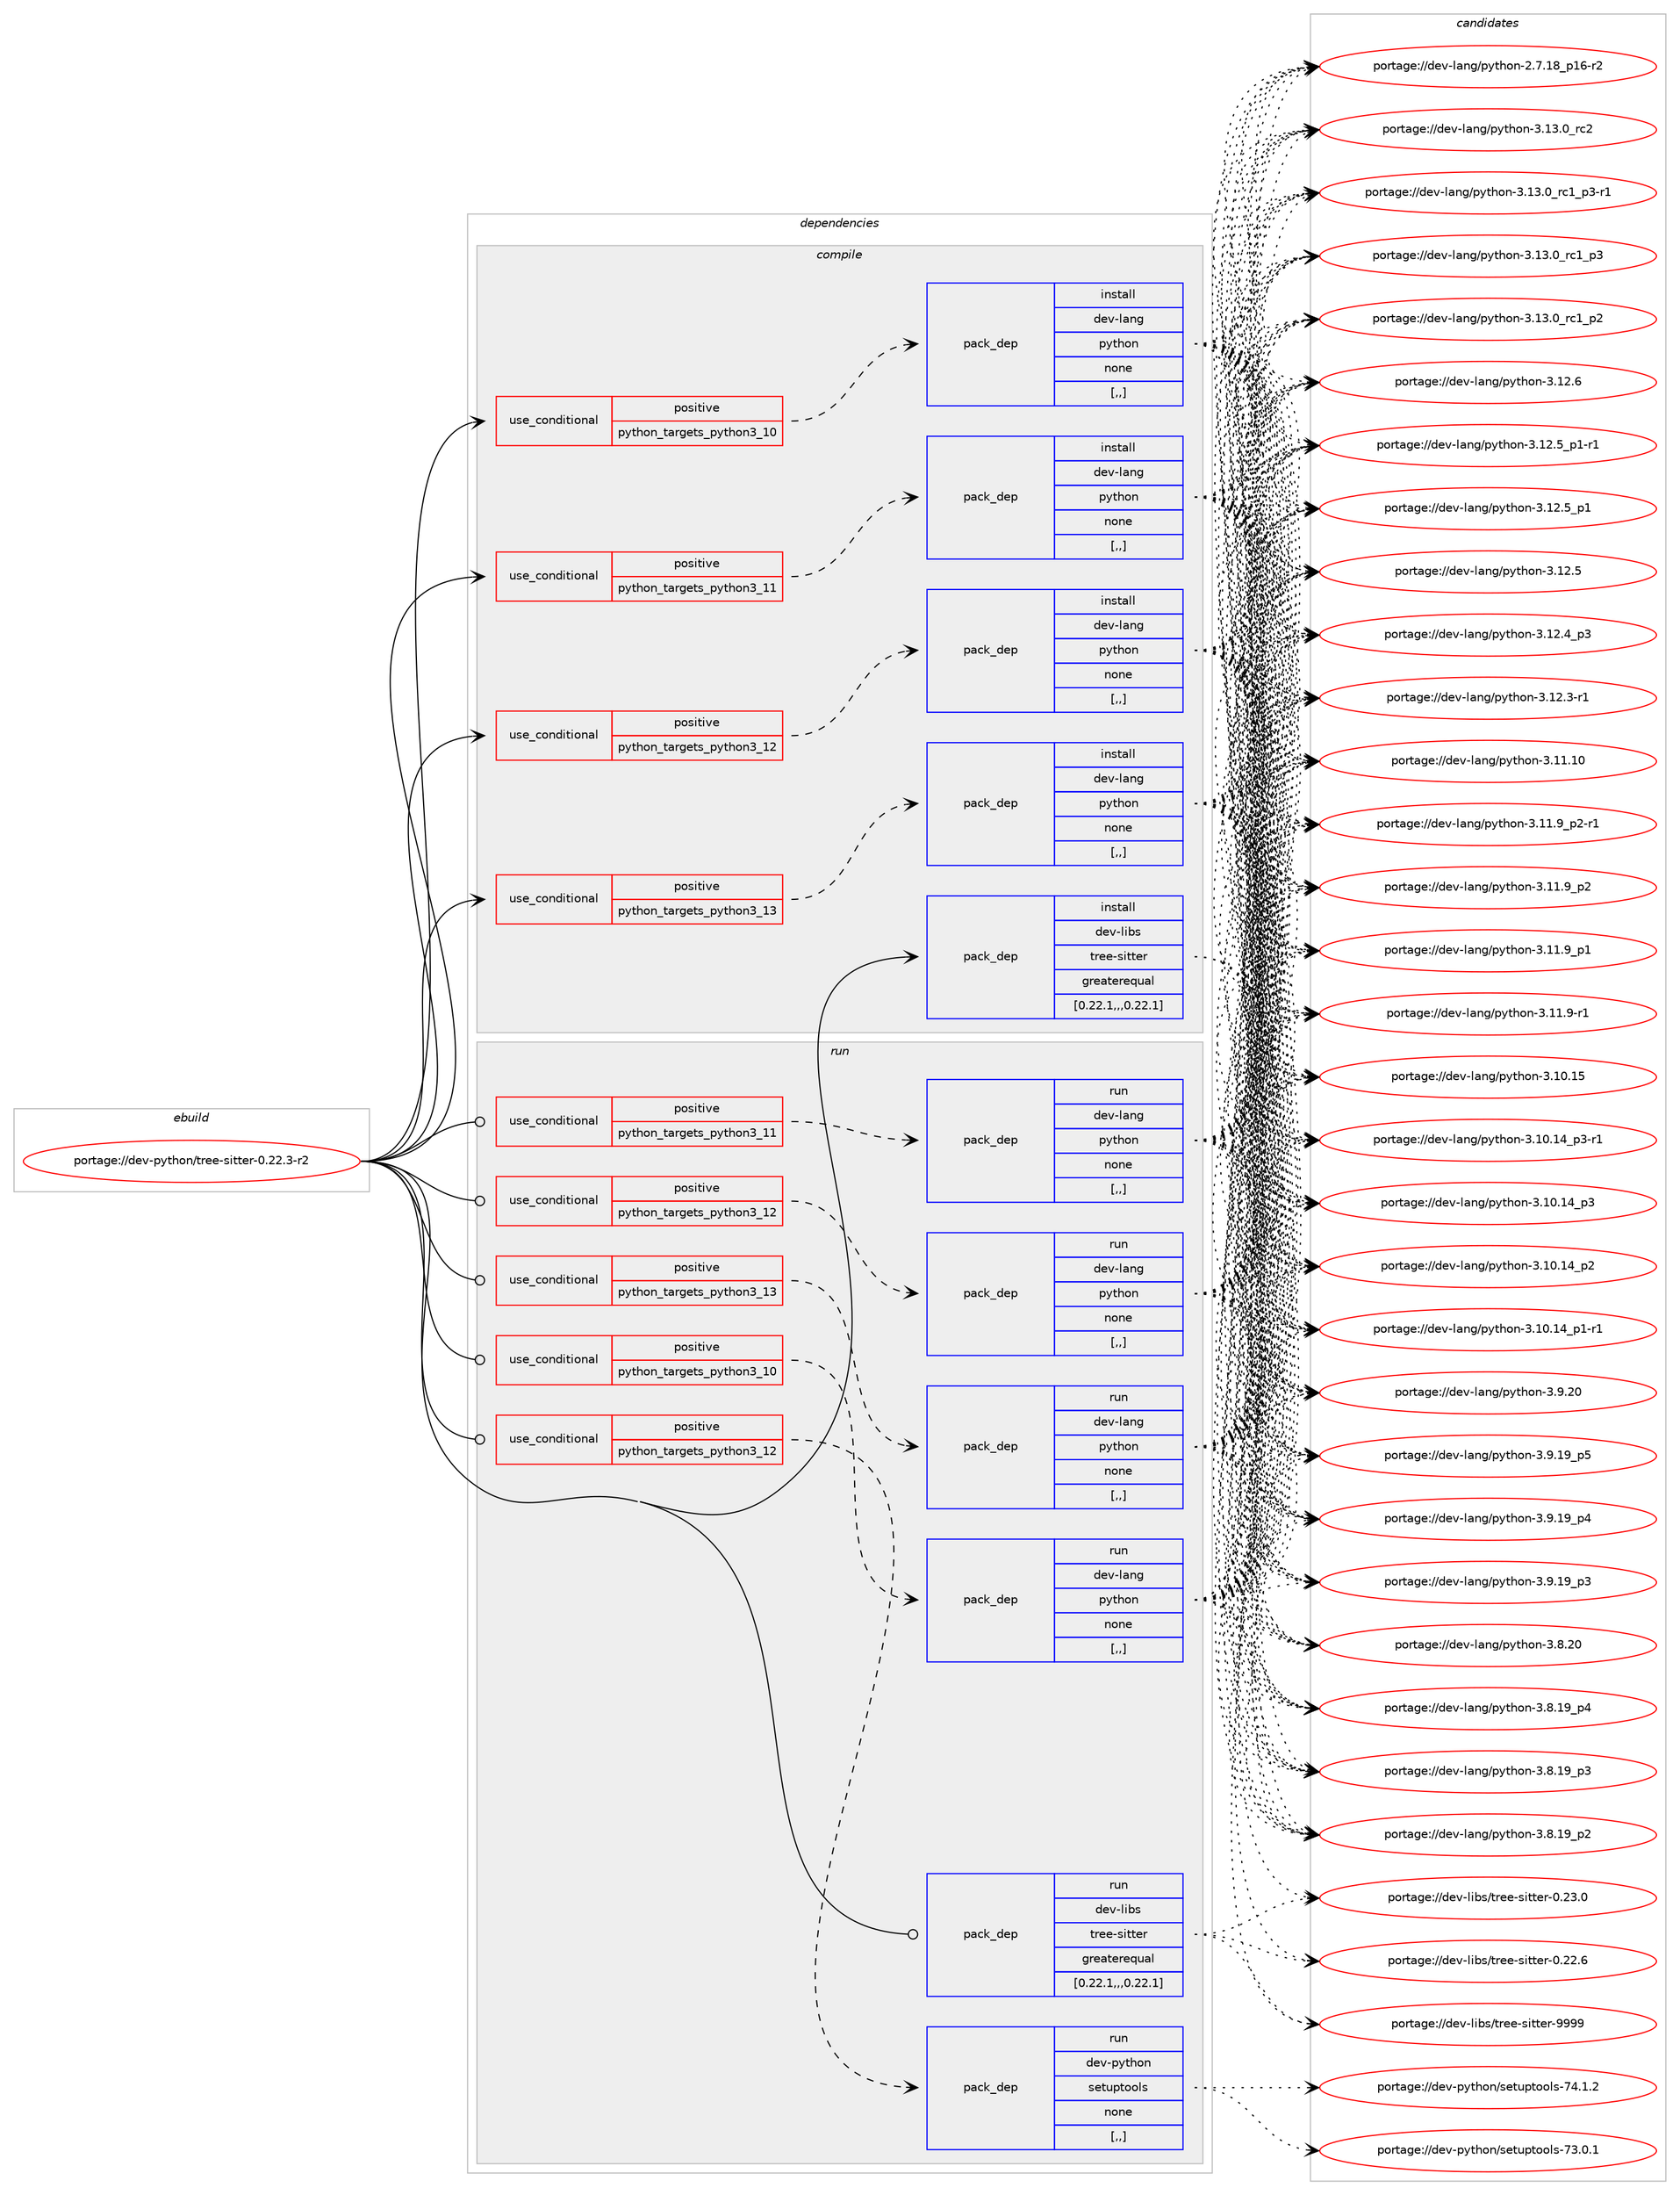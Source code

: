 digraph prolog {

# *************
# Graph options
# *************

newrank=true;
concentrate=true;
compound=true;
graph [rankdir=LR,fontname=Helvetica,fontsize=10,ranksep=1.5];#, ranksep=2.5, nodesep=0.2];
edge  [arrowhead=vee];
node  [fontname=Helvetica,fontsize=10];

# **********
# The ebuild
# **********

subgraph cluster_leftcol {
color=gray;
label=<<i>ebuild</i>>;
id [label="portage://dev-python/tree-sitter-0.22.3-r2", color=red, width=4, href="../dev-python/tree-sitter-0.22.3-r2.svg"];
}

# ****************
# The dependencies
# ****************

subgraph cluster_midcol {
color=gray;
label=<<i>dependencies</i>>;
subgraph cluster_compile {
fillcolor="#eeeeee";
style=filled;
label=<<i>compile</i>>;
subgraph cond171319 {
dependency661465 [label=<<TABLE BORDER="0" CELLBORDER="1" CELLSPACING="0" CELLPADDING="4"><TR><TD ROWSPAN="3" CELLPADDING="10">use_conditional</TD></TR><TR><TD>positive</TD></TR><TR><TD>python_targets_python3_10</TD></TR></TABLE>>, shape=none, color=red];
subgraph pack485279 {
dependency661466 [label=<<TABLE BORDER="0" CELLBORDER="1" CELLSPACING="0" CELLPADDING="4" WIDTH="220"><TR><TD ROWSPAN="6" CELLPADDING="30">pack_dep</TD></TR><TR><TD WIDTH="110">install</TD></TR><TR><TD>dev-lang</TD></TR><TR><TD>python</TD></TR><TR><TD>none</TD></TR><TR><TD>[,,]</TD></TR></TABLE>>, shape=none, color=blue];
}
dependency661465:e -> dependency661466:w [weight=20,style="dashed",arrowhead="vee"];
}
id:e -> dependency661465:w [weight=20,style="solid",arrowhead="vee"];
subgraph cond171320 {
dependency661467 [label=<<TABLE BORDER="0" CELLBORDER="1" CELLSPACING="0" CELLPADDING="4"><TR><TD ROWSPAN="3" CELLPADDING="10">use_conditional</TD></TR><TR><TD>positive</TD></TR><TR><TD>python_targets_python3_11</TD></TR></TABLE>>, shape=none, color=red];
subgraph pack485280 {
dependency661468 [label=<<TABLE BORDER="0" CELLBORDER="1" CELLSPACING="0" CELLPADDING="4" WIDTH="220"><TR><TD ROWSPAN="6" CELLPADDING="30">pack_dep</TD></TR><TR><TD WIDTH="110">install</TD></TR><TR><TD>dev-lang</TD></TR><TR><TD>python</TD></TR><TR><TD>none</TD></TR><TR><TD>[,,]</TD></TR></TABLE>>, shape=none, color=blue];
}
dependency661467:e -> dependency661468:w [weight=20,style="dashed",arrowhead="vee"];
}
id:e -> dependency661467:w [weight=20,style="solid",arrowhead="vee"];
subgraph cond171321 {
dependency661469 [label=<<TABLE BORDER="0" CELLBORDER="1" CELLSPACING="0" CELLPADDING="4"><TR><TD ROWSPAN="3" CELLPADDING="10">use_conditional</TD></TR><TR><TD>positive</TD></TR><TR><TD>python_targets_python3_12</TD></TR></TABLE>>, shape=none, color=red];
subgraph pack485281 {
dependency661470 [label=<<TABLE BORDER="0" CELLBORDER="1" CELLSPACING="0" CELLPADDING="4" WIDTH="220"><TR><TD ROWSPAN="6" CELLPADDING="30">pack_dep</TD></TR><TR><TD WIDTH="110">install</TD></TR><TR><TD>dev-lang</TD></TR><TR><TD>python</TD></TR><TR><TD>none</TD></TR><TR><TD>[,,]</TD></TR></TABLE>>, shape=none, color=blue];
}
dependency661469:e -> dependency661470:w [weight=20,style="dashed",arrowhead="vee"];
}
id:e -> dependency661469:w [weight=20,style="solid",arrowhead="vee"];
subgraph cond171322 {
dependency661471 [label=<<TABLE BORDER="0" CELLBORDER="1" CELLSPACING="0" CELLPADDING="4"><TR><TD ROWSPAN="3" CELLPADDING="10">use_conditional</TD></TR><TR><TD>positive</TD></TR><TR><TD>python_targets_python3_13</TD></TR></TABLE>>, shape=none, color=red];
subgraph pack485282 {
dependency661472 [label=<<TABLE BORDER="0" CELLBORDER="1" CELLSPACING="0" CELLPADDING="4" WIDTH="220"><TR><TD ROWSPAN="6" CELLPADDING="30">pack_dep</TD></TR><TR><TD WIDTH="110">install</TD></TR><TR><TD>dev-lang</TD></TR><TR><TD>python</TD></TR><TR><TD>none</TD></TR><TR><TD>[,,]</TD></TR></TABLE>>, shape=none, color=blue];
}
dependency661471:e -> dependency661472:w [weight=20,style="dashed",arrowhead="vee"];
}
id:e -> dependency661471:w [weight=20,style="solid",arrowhead="vee"];
subgraph pack485283 {
dependency661473 [label=<<TABLE BORDER="0" CELLBORDER="1" CELLSPACING="0" CELLPADDING="4" WIDTH="220"><TR><TD ROWSPAN="6" CELLPADDING="30">pack_dep</TD></TR><TR><TD WIDTH="110">install</TD></TR><TR><TD>dev-libs</TD></TR><TR><TD>tree-sitter</TD></TR><TR><TD>greaterequal</TD></TR><TR><TD>[0.22.1,,,0.22.1]</TD></TR></TABLE>>, shape=none, color=blue];
}
id:e -> dependency661473:w [weight=20,style="solid",arrowhead="vee"];
}
subgraph cluster_compileandrun {
fillcolor="#eeeeee";
style=filled;
label=<<i>compile and run</i>>;
}
subgraph cluster_run {
fillcolor="#eeeeee";
style=filled;
label=<<i>run</i>>;
subgraph cond171323 {
dependency661474 [label=<<TABLE BORDER="0" CELLBORDER="1" CELLSPACING="0" CELLPADDING="4"><TR><TD ROWSPAN="3" CELLPADDING="10">use_conditional</TD></TR><TR><TD>positive</TD></TR><TR><TD>python_targets_python3_10</TD></TR></TABLE>>, shape=none, color=red];
subgraph pack485284 {
dependency661475 [label=<<TABLE BORDER="0" CELLBORDER="1" CELLSPACING="0" CELLPADDING="4" WIDTH="220"><TR><TD ROWSPAN="6" CELLPADDING="30">pack_dep</TD></TR><TR><TD WIDTH="110">run</TD></TR><TR><TD>dev-lang</TD></TR><TR><TD>python</TD></TR><TR><TD>none</TD></TR><TR><TD>[,,]</TD></TR></TABLE>>, shape=none, color=blue];
}
dependency661474:e -> dependency661475:w [weight=20,style="dashed",arrowhead="vee"];
}
id:e -> dependency661474:w [weight=20,style="solid",arrowhead="odot"];
subgraph cond171324 {
dependency661476 [label=<<TABLE BORDER="0" CELLBORDER="1" CELLSPACING="0" CELLPADDING="4"><TR><TD ROWSPAN="3" CELLPADDING="10">use_conditional</TD></TR><TR><TD>positive</TD></TR><TR><TD>python_targets_python3_11</TD></TR></TABLE>>, shape=none, color=red];
subgraph pack485285 {
dependency661477 [label=<<TABLE BORDER="0" CELLBORDER="1" CELLSPACING="0" CELLPADDING="4" WIDTH="220"><TR><TD ROWSPAN="6" CELLPADDING="30">pack_dep</TD></TR><TR><TD WIDTH="110">run</TD></TR><TR><TD>dev-lang</TD></TR><TR><TD>python</TD></TR><TR><TD>none</TD></TR><TR><TD>[,,]</TD></TR></TABLE>>, shape=none, color=blue];
}
dependency661476:e -> dependency661477:w [weight=20,style="dashed",arrowhead="vee"];
}
id:e -> dependency661476:w [weight=20,style="solid",arrowhead="odot"];
subgraph cond171325 {
dependency661478 [label=<<TABLE BORDER="0" CELLBORDER="1" CELLSPACING="0" CELLPADDING="4"><TR><TD ROWSPAN="3" CELLPADDING="10">use_conditional</TD></TR><TR><TD>positive</TD></TR><TR><TD>python_targets_python3_12</TD></TR></TABLE>>, shape=none, color=red];
subgraph pack485286 {
dependency661479 [label=<<TABLE BORDER="0" CELLBORDER="1" CELLSPACING="0" CELLPADDING="4" WIDTH="220"><TR><TD ROWSPAN="6" CELLPADDING="30">pack_dep</TD></TR><TR><TD WIDTH="110">run</TD></TR><TR><TD>dev-lang</TD></TR><TR><TD>python</TD></TR><TR><TD>none</TD></TR><TR><TD>[,,]</TD></TR></TABLE>>, shape=none, color=blue];
}
dependency661478:e -> dependency661479:w [weight=20,style="dashed",arrowhead="vee"];
}
id:e -> dependency661478:w [weight=20,style="solid",arrowhead="odot"];
subgraph cond171326 {
dependency661480 [label=<<TABLE BORDER="0" CELLBORDER="1" CELLSPACING="0" CELLPADDING="4"><TR><TD ROWSPAN="3" CELLPADDING="10">use_conditional</TD></TR><TR><TD>positive</TD></TR><TR><TD>python_targets_python3_12</TD></TR></TABLE>>, shape=none, color=red];
subgraph pack485287 {
dependency661481 [label=<<TABLE BORDER="0" CELLBORDER="1" CELLSPACING="0" CELLPADDING="4" WIDTH="220"><TR><TD ROWSPAN="6" CELLPADDING="30">pack_dep</TD></TR><TR><TD WIDTH="110">run</TD></TR><TR><TD>dev-python</TD></TR><TR><TD>setuptools</TD></TR><TR><TD>none</TD></TR><TR><TD>[,,]</TD></TR></TABLE>>, shape=none, color=blue];
}
dependency661480:e -> dependency661481:w [weight=20,style="dashed",arrowhead="vee"];
}
id:e -> dependency661480:w [weight=20,style="solid",arrowhead="odot"];
subgraph cond171327 {
dependency661482 [label=<<TABLE BORDER="0" CELLBORDER="1" CELLSPACING="0" CELLPADDING="4"><TR><TD ROWSPAN="3" CELLPADDING="10">use_conditional</TD></TR><TR><TD>positive</TD></TR><TR><TD>python_targets_python3_13</TD></TR></TABLE>>, shape=none, color=red];
subgraph pack485288 {
dependency661483 [label=<<TABLE BORDER="0" CELLBORDER="1" CELLSPACING="0" CELLPADDING="4" WIDTH="220"><TR><TD ROWSPAN="6" CELLPADDING="30">pack_dep</TD></TR><TR><TD WIDTH="110">run</TD></TR><TR><TD>dev-lang</TD></TR><TR><TD>python</TD></TR><TR><TD>none</TD></TR><TR><TD>[,,]</TD></TR></TABLE>>, shape=none, color=blue];
}
dependency661482:e -> dependency661483:w [weight=20,style="dashed",arrowhead="vee"];
}
id:e -> dependency661482:w [weight=20,style="solid",arrowhead="odot"];
subgraph pack485289 {
dependency661484 [label=<<TABLE BORDER="0" CELLBORDER="1" CELLSPACING="0" CELLPADDING="4" WIDTH="220"><TR><TD ROWSPAN="6" CELLPADDING="30">pack_dep</TD></TR><TR><TD WIDTH="110">run</TD></TR><TR><TD>dev-libs</TD></TR><TR><TD>tree-sitter</TD></TR><TR><TD>greaterequal</TD></TR><TR><TD>[0.22.1,,,0.22.1]</TD></TR></TABLE>>, shape=none, color=blue];
}
id:e -> dependency661484:w [weight=20,style="solid",arrowhead="odot"];
}
}

# **************
# The candidates
# **************

subgraph cluster_choices {
rank=same;
color=gray;
label=<<i>candidates</i>>;

subgraph choice485279 {
color=black;
nodesep=1;
choice10010111845108971101034711212111610411111045514649514648951149950 [label="portage://dev-lang/python-3.13.0_rc2", color=red, width=4,href="../dev-lang/python-3.13.0_rc2.svg"];
choice1001011184510897110103471121211161041111104551464951464895114994995112514511449 [label="portage://dev-lang/python-3.13.0_rc1_p3-r1", color=red, width=4,href="../dev-lang/python-3.13.0_rc1_p3-r1.svg"];
choice100101118451089711010347112121116104111110455146495146489511499499511251 [label="portage://dev-lang/python-3.13.0_rc1_p3", color=red, width=4,href="../dev-lang/python-3.13.0_rc1_p3.svg"];
choice100101118451089711010347112121116104111110455146495146489511499499511250 [label="portage://dev-lang/python-3.13.0_rc1_p2", color=red, width=4,href="../dev-lang/python-3.13.0_rc1_p2.svg"];
choice10010111845108971101034711212111610411111045514649504654 [label="portage://dev-lang/python-3.12.6", color=red, width=4,href="../dev-lang/python-3.12.6.svg"];
choice1001011184510897110103471121211161041111104551464950465395112494511449 [label="portage://dev-lang/python-3.12.5_p1-r1", color=red, width=4,href="../dev-lang/python-3.12.5_p1-r1.svg"];
choice100101118451089711010347112121116104111110455146495046539511249 [label="portage://dev-lang/python-3.12.5_p1", color=red, width=4,href="../dev-lang/python-3.12.5_p1.svg"];
choice10010111845108971101034711212111610411111045514649504653 [label="portage://dev-lang/python-3.12.5", color=red, width=4,href="../dev-lang/python-3.12.5.svg"];
choice100101118451089711010347112121116104111110455146495046529511251 [label="portage://dev-lang/python-3.12.4_p3", color=red, width=4,href="../dev-lang/python-3.12.4_p3.svg"];
choice100101118451089711010347112121116104111110455146495046514511449 [label="portage://dev-lang/python-3.12.3-r1", color=red, width=4,href="../dev-lang/python-3.12.3-r1.svg"];
choice1001011184510897110103471121211161041111104551464949464948 [label="portage://dev-lang/python-3.11.10", color=red, width=4,href="../dev-lang/python-3.11.10.svg"];
choice1001011184510897110103471121211161041111104551464949465795112504511449 [label="portage://dev-lang/python-3.11.9_p2-r1", color=red, width=4,href="../dev-lang/python-3.11.9_p2-r1.svg"];
choice100101118451089711010347112121116104111110455146494946579511250 [label="portage://dev-lang/python-3.11.9_p2", color=red, width=4,href="../dev-lang/python-3.11.9_p2.svg"];
choice100101118451089711010347112121116104111110455146494946579511249 [label="portage://dev-lang/python-3.11.9_p1", color=red, width=4,href="../dev-lang/python-3.11.9_p1.svg"];
choice100101118451089711010347112121116104111110455146494946574511449 [label="portage://dev-lang/python-3.11.9-r1", color=red, width=4,href="../dev-lang/python-3.11.9-r1.svg"];
choice1001011184510897110103471121211161041111104551464948464953 [label="portage://dev-lang/python-3.10.15", color=red, width=4,href="../dev-lang/python-3.10.15.svg"];
choice100101118451089711010347112121116104111110455146494846495295112514511449 [label="portage://dev-lang/python-3.10.14_p3-r1", color=red, width=4,href="../dev-lang/python-3.10.14_p3-r1.svg"];
choice10010111845108971101034711212111610411111045514649484649529511251 [label="portage://dev-lang/python-3.10.14_p3", color=red, width=4,href="../dev-lang/python-3.10.14_p3.svg"];
choice10010111845108971101034711212111610411111045514649484649529511250 [label="portage://dev-lang/python-3.10.14_p2", color=red, width=4,href="../dev-lang/python-3.10.14_p2.svg"];
choice100101118451089711010347112121116104111110455146494846495295112494511449 [label="portage://dev-lang/python-3.10.14_p1-r1", color=red, width=4,href="../dev-lang/python-3.10.14_p1-r1.svg"];
choice10010111845108971101034711212111610411111045514657465048 [label="portage://dev-lang/python-3.9.20", color=red, width=4,href="../dev-lang/python-3.9.20.svg"];
choice100101118451089711010347112121116104111110455146574649579511253 [label="portage://dev-lang/python-3.9.19_p5", color=red, width=4,href="../dev-lang/python-3.9.19_p5.svg"];
choice100101118451089711010347112121116104111110455146574649579511252 [label="portage://dev-lang/python-3.9.19_p4", color=red, width=4,href="../dev-lang/python-3.9.19_p4.svg"];
choice100101118451089711010347112121116104111110455146574649579511251 [label="portage://dev-lang/python-3.9.19_p3", color=red, width=4,href="../dev-lang/python-3.9.19_p3.svg"];
choice10010111845108971101034711212111610411111045514656465048 [label="portage://dev-lang/python-3.8.20", color=red, width=4,href="../dev-lang/python-3.8.20.svg"];
choice100101118451089711010347112121116104111110455146564649579511252 [label="portage://dev-lang/python-3.8.19_p4", color=red, width=4,href="../dev-lang/python-3.8.19_p4.svg"];
choice100101118451089711010347112121116104111110455146564649579511251 [label="portage://dev-lang/python-3.8.19_p3", color=red, width=4,href="../dev-lang/python-3.8.19_p3.svg"];
choice100101118451089711010347112121116104111110455146564649579511250 [label="portage://dev-lang/python-3.8.19_p2", color=red, width=4,href="../dev-lang/python-3.8.19_p2.svg"];
choice100101118451089711010347112121116104111110455046554649569511249544511450 [label="portage://dev-lang/python-2.7.18_p16-r2", color=red, width=4,href="../dev-lang/python-2.7.18_p16-r2.svg"];
dependency661466:e -> choice10010111845108971101034711212111610411111045514649514648951149950:w [style=dotted,weight="100"];
dependency661466:e -> choice1001011184510897110103471121211161041111104551464951464895114994995112514511449:w [style=dotted,weight="100"];
dependency661466:e -> choice100101118451089711010347112121116104111110455146495146489511499499511251:w [style=dotted,weight="100"];
dependency661466:e -> choice100101118451089711010347112121116104111110455146495146489511499499511250:w [style=dotted,weight="100"];
dependency661466:e -> choice10010111845108971101034711212111610411111045514649504654:w [style=dotted,weight="100"];
dependency661466:e -> choice1001011184510897110103471121211161041111104551464950465395112494511449:w [style=dotted,weight="100"];
dependency661466:e -> choice100101118451089711010347112121116104111110455146495046539511249:w [style=dotted,weight="100"];
dependency661466:e -> choice10010111845108971101034711212111610411111045514649504653:w [style=dotted,weight="100"];
dependency661466:e -> choice100101118451089711010347112121116104111110455146495046529511251:w [style=dotted,weight="100"];
dependency661466:e -> choice100101118451089711010347112121116104111110455146495046514511449:w [style=dotted,weight="100"];
dependency661466:e -> choice1001011184510897110103471121211161041111104551464949464948:w [style=dotted,weight="100"];
dependency661466:e -> choice1001011184510897110103471121211161041111104551464949465795112504511449:w [style=dotted,weight="100"];
dependency661466:e -> choice100101118451089711010347112121116104111110455146494946579511250:w [style=dotted,weight="100"];
dependency661466:e -> choice100101118451089711010347112121116104111110455146494946579511249:w [style=dotted,weight="100"];
dependency661466:e -> choice100101118451089711010347112121116104111110455146494946574511449:w [style=dotted,weight="100"];
dependency661466:e -> choice1001011184510897110103471121211161041111104551464948464953:w [style=dotted,weight="100"];
dependency661466:e -> choice100101118451089711010347112121116104111110455146494846495295112514511449:w [style=dotted,weight="100"];
dependency661466:e -> choice10010111845108971101034711212111610411111045514649484649529511251:w [style=dotted,weight="100"];
dependency661466:e -> choice10010111845108971101034711212111610411111045514649484649529511250:w [style=dotted,weight="100"];
dependency661466:e -> choice100101118451089711010347112121116104111110455146494846495295112494511449:w [style=dotted,weight="100"];
dependency661466:e -> choice10010111845108971101034711212111610411111045514657465048:w [style=dotted,weight="100"];
dependency661466:e -> choice100101118451089711010347112121116104111110455146574649579511253:w [style=dotted,weight="100"];
dependency661466:e -> choice100101118451089711010347112121116104111110455146574649579511252:w [style=dotted,weight="100"];
dependency661466:e -> choice100101118451089711010347112121116104111110455146574649579511251:w [style=dotted,weight="100"];
dependency661466:e -> choice10010111845108971101034711212111610411111045514656465048:w [style=dotted,weight="100"];
dependency661466:e -> choice100101118451089711010347112121116104111110455146564649579511252:w [style=dotted,weight="100"];
dependency661466:e -> choice100101118451089711010347112121116104111110455146564649579511251:w [style=dotted,weight="100"];
dependency661466:e -> choice100101118451089711010347112121116104111110455146564649579511250:w [style=dotted,weight="100"];
dependency661466:e -> choice100101118451089711010347112121116104111110455046554649569511249544511450:w [style=dotted,weight="100"];
}
subgraph choice485280 {
color=black;
nodesep=1;
choice10010111845108971101034711212111610411111045514649514648951149950 [label="portage://dev-lang/python-3.13.0_rc2", color=red, width=4,href="../dev-lang/python-3.13.0_rc2.svg"];
choice1001011184510897110103471121211161041111104551464951464895114994995112514511449 [label="portage://dev-lang/python-3.13.0_rc1_p3-r1", color=red, width=4,href="../dev-lang/python-3.13.0_rc1_p3-r1.svg"];
choice100101118451089711010347112121116104111110455146495146489511499499511251 [label="portage://dev-lang/python-3.13.0_rc1_p3", color=red, width=4,href="../dev-lang/python-3.13.0_rc1_p3.svg"];
choice100101118451089711010347112121116104111110455146495146489511499499511250 [label="portage://dev-lang/python-3.13.0_rc1_p2", color=red, width=4,href="../dev-lang/python-3.13.0_rc1_p2.svg"];
choice10010111845108971101034711212111610411111045514649504654 [label="portage://dev-lang/python-3.12.6", color=red, width=4,href="../dev-lang/python-3.12.6.svg"];
choice1001011184510897110103471121211161041111104551464950465395112494511449 [label="portage://dev-lang/python-3.12.5_p1-r1", color=red, width=4,href="../dev-lang/python-3.12.5_p1-r1.svg"];
choice100101118451089711010347112121116104111110455146495046539511249 [label="portage://dev-lang/python-3.12.5_p1", color=red, width=4,href="../dev-lang/python-3.12.5_p1.svg"];
choice10010111845108971101034711212111610411111045514649504653 [label="portage://dev-lang/python-3.12.5", color=red, width=4,href="../dev-lang/python-3.12.5.svg"];
choice100101118451089711010347112121116104111110455146495046529511251 [label="portage://dev-lang/python-3.12.4_p3", color=red, width=4,href="../dev-lang/python-3.12.4_p3.svg"];
choice100101118451089711010347112121116104111110455146495046514511449 [label="portage://dev-lang/python-3.12.3-r1", color=red, width=4,href="../dev-lang/python-3.12.3-r1.svg"];
choice1001011184510897110103471121211161041111104551464949464948 [label="portage://dev-lang/python-3.11.10", color=red, width=4,href="../dev-lang/python-3.11.10.svg"];
choice1001011184510897110103471121211161041111104551464949465795112504511449 [label="portage://dev-lang/python-3.11.9_p2-r1", color=red, width=4,href="../dev-lang/python-3.11.9_p2-r1.svg"];
choice100101118451089711010347112121116104111110455146494946579511250 [label="portage://dev-lang/python-3.11.9_p2", color=red, width=4,href="../dev-lang/python-3.11.9_p2.svg"];
choice100101118451089711010347112121116104111110455146494946579511249 [label="portage://dev-lang/python-3.11.9_p1", color=red, width=4,href="../dev-lang/python-3.11.9_p1.svg"];
choice100101118451089711010347112121116104111110455146494946574511449 [label="portage://dev-lang/python-3.11.9-r1", color=red, width=4,href="../dev-lang/python-3.11.9-r1.svg"];
choice1001011184510897110103471121211161041111104551464948464953 [label="portage://dev-lang/python-3.10.15", color=red, width=4,href="../dev-lang/python-3.10.15.svg"];
choice100101118451089711010347112121116104111110455146494846495295112514511449 [label="portage://dev-lang/python-3.10.14_p3-r1", color=red, width=4,href="../dev-lang/python-3.10.14_p3-r1.svg"];
choice10010111845108971101034711212111610411111045514649484649529511251 [label="portage://dev-lang/python-3.10.14_p3", color=red, width=4,href="../dev-lang/python-3.10.14_p3.svg"];
choice10010111845108971101034711212111610411111045514649484649529511250 [label="portage://dev-lang/python-3.10.14_p2", color=red, width=4,href="../dev-lang/python-3.10.14_p2.svg"];
choice100101118451089711010347112121116104111110455146494846495295112494511449 [label="portage://dev-lang/python-3.10.14_p1-r1", color=red, width=4,href="../dev-lang/python-3.10.14_p1-r1.svg"];
choice10010111845108971101034711212111610411111045514657465048 [label="portage://dev-lang/python-3.9.20", color=red, width=4,href="../dev-lang/python-3.9.20.svg"];
choice100101118451089711010347112121116104111110455146574649579511253 [label="portage://dev-lang/python-3.9.19_p5", color=red, width=4,href="../dev-lang/python-3.9.19_p5.svg"];
choice100101118451089711010347112121116104111110455146574649579511252 [label="portage://dev-lang/python-3.9.19_p4", color=red, width=4,href="../dev-lang/python-3.9.19_p4.svg"];
choice100101118451089711010347112121116104111110455146574649579511251 [label="portage://dev-lang/python-3.9.19_p3", color=red, width=4,href="../dev-lang/python-3.9.19_p3.svg"];
choice10010111845108971101034711212111610411111045514656465048 [label="portage://dev-lang/python-3.8.20", color=red, width=4,href="../dev-lang/python-3.8.20.svg"];
choice100101118451089711010347112121116104111110455146564649579511252 [label="portage://dev-lang/python-3.8.19_p4", color=red, width=4,href="../dev-lang/python-3.8.19_p4.svg"];
choice100101118451089711010347112121116104111110455146564649579511251 [label="portage://dev-lang/python-3.8.19_p3", color=red, width=4,href="../dev-lang/python-3.8.19_p3.svg"];
choice100101118451089711010347112121116104111110455146564649579511250 [label="portage://dev-lang/python-3.8.19_p2", color=red, width=4,href="../dev-lang/python-3.8.19_p2.svg"];
choice100101118451089711010347112121116104111110455046554649569511249544511450 [label="portage://dev-lang/python-2.7.18_p16-r2", color=red, width=4,href="../dev-lang/python-2.7.18_p16-r2.svg"];
dependency661468:e -> choice10010111845108971101034711212111610411111045514649514648951149950:w [style=dotted,weight="100"];
dependency661468:e -> choice1001011184510897110103471121211161041111104551464951464895114994995112514511449:w [style=dotted,weight="100"];
dependency661468:e -> choice100101118451089711010347112121116104111110455146495146489511499499511251:w [style=dotted,weight="100"];
dependency661468:e -> choice100101118451089711010347112121116104111110455146495146489511499499511250:w [style=dotted,weight="100"];
dependency661468:e -> choice10010111845108971101034711212111610411111045514649504654:w [style=dotted,weight="100"];
dependency661468:e -> choice1001011184510897110103471121211161041111104551464950465395112494511449:w [style=dotted,weight="100"];
dependency661468:e -> choice100101118451089711010347112121116104111110455146495046539511249:w [style=dotted,weight="100"];
dependency661468:e -> choice10010111845108971101034711212111610411111045514649504653:w [style=dotted,weight="100"];
dependency661468:e -> choice100101118451089711010347112121116104111110455146495046529511251:w [style=dotted,weight="100"];
dependency661468:e -> choice100101118451089711010347112121116104111110455146495046514511449:w [style=dotted,weight="100"];
dependency661468:e -> choice1001011184510897110103471121211161041111104551464949464948:w [style=dotted,weight="100"];
dependency661468:e -> choice1001011184510897110103471121211161041111104551464949465795112504511449:w [style=dotted,weight="100"];
dependency661468:e -> choice100101118451089711010347112121116104111110455146494946579511250:w [style=dotted,weight="100"];
dependency661468:e -> choice100101118451089711010347112121116104111110455146494946579511249:w [style=dotted,weight="100"];
dependency661468:e -> choice100101118451089711010347112121116104111110455146494946574511449:w [style=dotted,weight="100"];
dependency661468:e -> choice1001011184510897110103471121211161041111104551464948464953:w [style=dotted,weight="100"];
dependency661468:e -> choice100101118451089711010347112121116104111110455146494846495295112514511449:w [style=dotted,weight="100"];
dependency661468:e -> choice10010111845108971101034711212111610411111045514649484649529511251:w [style=dotted,weight="100"];
dependency661468:e -> choice10010111845108971101034711212111610411111045514649484649529511250:w [style=dotted,weight="100"];
dependency661468:e -> choice100101118451089711010347112121116104111110455146494846495295112494511449:w [style=dotted,weight="100"];
dependency661468:e -> choice10010111845108971101034711212111610411111045514657465048:w [style=dotted,weight="100"];
dependency661468:e -> choice100101118451089711010347112121116104111110455146574649579511253:w [style=dotted,weight="100"];
dependency661468:e -> choice100101118451089711010347112121116104111110455146574649579511252:w [style=dotted,weight="100"];
dependency661468:e -> choice100101118451089711010347112121116104111110455146574649579511251:w [style=dotted,weight="100"];
dependency661468:e -> choice10010111845108971101034711212111610411111045514656465048:w [style=dotted,weight="100"];
dependency661468:e -> choice100101118451089711010347112121116104111110455146564649579511252:w [style=dotted,weight="100"];
dependency661468:e -> choice100101118451089711010347112121116104111110455146564649579511251:w [style=dotted,weight="100"];
dependency661468:e -> choice100101118451089711010347112121116104111110455146564649579511250:w [style=dotted,weight="100"];
dependency661468:e -> choice100101118451089711010347112121116104111110455046554649569511249544511450:w [style=dotted,weight="100"];
}
subgraph choice485281 {
color=black;
nodesep=1;
choice10010111845108971101034711212111610411111045514649514648951149950 [label="portage://dev-lang/python-3.13.0_rc2", color=red, width=4,href="../dev-lang/python-3.13.0_rc2.svg"];
choice1001011184510897110103471121211161041111104551464951464895114994995112514511449 [label="portage://dev-lang/python-3.13.0_rc1_p3-r1", color=red, width=4,href="../dev-lang/python-3.13.0_rc1_p3-r1.svg"];
choice100101118451089711010347112121116104111110455146495146489511499499511251 [label="portage://dev-lang/python-3.13.0_rc1_p3", color=red, width=4,href="../dev-lang/python-3.13.0_rc1_p3.svg"];
choice100101118451089711010347112121116104111110455146495146489511499499511250 [label="portage://dev-lang/python-3.13.0_rc1_p2", color=red, width=4,href="../dev-lang/python-3.13.0_rc1_p2.svg"];
choice10010111845108971101034711212111610411111045514649504654 [label="portage://dev-lang/python-3.12.6", color=red, width=4,href="../dev-lang/python-3.12.6.svg"];
choice1001011184510897110103471121211161041111104551464950465395112494511449 [label="portage://dev-lang/python-3.12.5_p1-r1", color=red, width=4,href="../dev-lang/python-3.12.5_p1-r1.svg"];
choice100101118451089711010347112121116104111110455146495046539511249 [label="portage://dev-lang/python-3.12.5_p1", color=red, width=4,href="../dev-lang/python-3.12.5_p1.svg"];
choice10010111845108971101034711212111610411111045514649504653 [label="portage://dev-lang/python-3.12.5", color=red, width=4,href="../dev-lang/python-3.12.5.svg"];
choice100101118451089711010347112121116104111110455146495046529511251 [label="portage://dev-lang/python-3.12.4_p3", color=red, width=4,href="../dev-lang/python-3.12.4_p3.svg"];
choice100101118451089711010347112121116104111110455146495046514511449 [label="portage://dev-lang/python-3.12.3-r1", color=red, width=4,href="../dev-lang/python-3.12.3-r1.svg"];
choice1001011184510897110103471121211161041111104551464949464948 [label="portage://dev-lang/python-3.11.10", color=red, width=4,href="../dev-lang/python-3.11.10.svg"];
choice1001011184510897110103471121211161041111104551464949465795112504511449 [label="portage://dev-lang/python-3.11.9_p2-r1", color=red, width=4,href="../dev-lang/python-3.11.9_p2-r1.svg"];
choice100101118451089711010347112121116104111110455146494946579511250 [label="portage://dev-lang/python-3.11.9_p2", color=red, width=4,href="../dev-lang/python-3.11.9_p2.svg"];
choice100101118451089711010347112121116104111110455146494946579511249 [label="portage://dev-lang/python-3.11.9_p1", color=red, width=4,href="../dev-lang/python-3.11.9_p1.svg"];
choice100101118451089711010347112121116104111110455146494946574511449 [label="portage://dev-lang/python-3.11.9-r1", color=red, width=4,href="../dev-lang/python-3.11.9-r1.svg"];
choice1001011184510897110103471121211161041111104551464948464953 [label="portage://dev-lang/python-3.10.15", color=red, width=4,href="../dev-lang/python-3.10.15.svg"];
choice100101118451089711010347112121116104111110455146494846495295112514511449 [label="portage://dev-lang/python-3.10.14_p3-r1", color=red, width=4,href="../dev-lang/python-3.10.14_p3-r1.svg"];
choice10010111845108971101034711212111610411111045514649484649529511251 [label="portage://dev-lang/python-3.10.14_p3", color=red, width=4,href="../dev-lang/python-3.10.14_p3.svg"];
choice10010111845108971101034711212111610411111045514649484649529511250 [label="portage://dev-lang/python-3.10.14_p2", color=red, width=4,href="../dev-lang/python-3.10.14_p2.svg"];
choice100101118451089711010347112121116104111110455146494846495295112494511449 [label="portage://dev-lang/python-3.10.14_p1-r1", color=red, width=4,href="../dev-lang/python-3.10.14_p1-r1.svg"];
choice10010111845108971101034711212111610411111045514657465048 [label="portage://dev-lang/python-3.9.20", color=red, width=4,href="../dev-lang/python-3.9.20.svg"];
choice100101118451089711010347112121116104111110455146574649579511253 [label="portage://dev-lang/python-3.9.19_p5", color=red, width=4,href="../dev-lang/python-3.9.19_p5.svg"];
choice100101118451089711010347112121116104111110455146574649579511252 [label="portage://dev-lang/python-3.9.19_p4", color=red, width=4,href="../dev-lang/python-3.9.19_p4.svg"];
choice100101118451089711010347112121116104111110455146574649579511251 [label="portage://dev-lang/python-3.9.19_p3", color=red, width=4,href="../dev-lang/python-3.9.19_p3.svg"];
choice10010111845108971101034711212111610411111045514656465048 [label="portage://dev-lang/python-3.8.20", color=red, width=4,href="../dev-lang/python-3.8.20.svg"];
choice100101118451089711010347112121116104111110455146564649579511252 [label="portage://dev-lang/python-3.8.19_p4", color=red, width=4,href="../dev-lang/python-3.8.19_p4.svg"];
choice100101118451089711010347112121116104111110455146564649579511251 [label="portage://dev-lang/python-3.8.19_p3", color=red, width=4,href="../dev-lang/python-3.8.19_p3.svg"];
choice100101118451089711010347112121116104111110455146564649579511250 [label="portage://dev-lang/python-3.8.19_p2", color=red, width=4,href="../dev-lang/python-3.8.19_p2.svg"];
choice100101118451089711010347112121116104111110455046554649569511249544511450 [label="portage://dev-lang/python-2.7.18_p16-r2", color=red, width=4,href="../dev-lang/python-2.7.18_p16-r2.svg"];
dependency661470:e -> choice10010111845108971101034711212111610411111045514649514648951149950:w [style=dotted,weight="100"];
dependency661470:e -> choice1001011184510897110103471121211161041111104551464951464895114994995112514511449:w [style=dotted,weight="100"];
dependency661470:e -> choice100101118451089711010347112121116104111110455146495146489511499499511251:w [style=dotted,weight="100"];
dependency661470:e -> choice100101118451089711010347112121116104111110455146495146489511499499511250:w [style=dotted,weight="100"];
dependency661470:e -> choice10010111845108971101034711212111610411111045514649504654:w [style=dotted,weight="100"];
dependency661470:e -> choice1001011184510897110103471121211161041111104551464950465395112494511449:w [style=dotted,weight="100"];
dependency661470:e -> choice100101118451089711010347112121116104111110455146495046539511249:w [style=dotted,weight="100"];
dependency661470:e -> choice10010111845108971101034711212111610411111045514649504653:w [style=dotted,weight="100"];
dependency661470:e -> choice100101118451089711010347112121116104111110455146495046529511251:w [style=dotted,weight="100"];
dependency661470:e -> choice100101118451089711010347112121116104111110455146495046514511449:w [style=dotted,weight="100"];
dependency661470:e -> choice1001011184510897110103471121211161041111104551464949464948:w [style=dotted,weight="100"];
dependency661470:e -> choice1001011184510897110103471121211161041111104551464949465795112504511449:w [style=dotted,weight="100"];
dependency661470:e -> choice100101118451089711010347112121116104111110455146494946579511250:w [style=dotted,weight="100"];
dependency661470:e -> choice100101118451089711010347112121116104111110455146494946579511249:w [style=dotted,weight="100"];
dependency661470:e -> choice100101118451089711010347112121116104111110455146494946574511449:w [style=dotted,weight="100"];
dependency661470:e -> choice1001011184510897110103471121211161041111104551464948464953:w [style=dotted,weight="100"];
dependency661470:e -> choice100101118451089711010347112121116104111110455146494846495295112514511449:w [style=dotted,weight="100"];
dependency661470:e -> choice10010111845108971101034711212111610411111045514649484649529511251:w [style=dotted,weight="100"];
dependency661470:e -> choice10010111845108971101034711212111610411111045514649484649529511250:w [style=dotted,weight="100"];
dependency661470:e -> choice100101118451089711010347112121116104111110455146494846495295112494511449:w [style=dotted,weight="100"];
dependency661470:e -> choice10010111845108971101034711212111610411111045514657465048:w [style=dotted,weight="100"];
dependency661470:e -> choice100101118451089711010347112121116104111110455146574649579511253:w [style=dotted,weight="100"];
dependency661470:e -> choice100101118451089711010347112121116104111110455146574649579511252:w [style=dotted,weight="100"];
dependency661470:e -> choice100101118451089711010347112121116104111110455146574649579511251:w [style=dotted,weight="100"];
dependency661470:e -> choice10010111845108971101034711212111610411111045514656465048:w [style=dotted,weight="100"];
dependency661470:e -> choice100101118451089711010347112121116104111110455146564649579511252:w [style=dotted,weight="100"];
dependency661470:e -> choice100101118451089711010347112121116104111110455146564649579511251:w [style=dotted,weight="100"];
dependency661470:e -> choice100101118451089711010347112121116104111110455146564649579511250:w [style=dotted,weight="100"];
dependency661470:e -> choice100101118451089711010347112121116104111110455046554649569511249544511450:w [style=dotted,weight="100"];
}
subgraph choice485282 {
color=black;
nodesep=1;
choice10010111845108971101034711212111610411111045514649514648951149950 [label="portage://dev-lang/python-3.13.0_rc2", color=red, width=4,href="../dev-lang/python-3.13.0_rc2.svg"];
choice1001011184510897110103471121211161041111104551464951464895114994995112514511449 [label="portage://dev-lang/python-3.13.0_rc1_p3-r1", color=red, width=4,href="../dev-lang/python-3.13.0_rc1_p3-r1.svg"];
choice100101118451089711010347112121116104111110455146495146489511499499511251 [label="portage://dev-lang/python-3.13.0_rc1_p3", color=red, width=4,href="../dev-lang/python-3.13.0_rc1_p3.svg"];
choice100101118451089711010347112121116104111110455146495146489511499499511250 [label="portage://dev-lang/python-3.13.0_rc1_p2", color=red, width=4,href="../dev-lang/python-3.13.0_rc1_p2.svg"];
choice10010111845108971101034711212111610411111045514649504654 [label="portage://dev-lang/python-3.12.6", color=red, width=4,href="../dev-lang/python-3.12.6.svg"];
choice1001011184510897110103471121211161041111104551464950465395112494511449 [label="portage://dev-lang/python-3.12.5_p1-r1", color=red, width=4,href="../dev-lang/python-3.12.5_p1-r1.svg"];
choice100101118451089711010347112121116104111110455146495046539511249 [label="portage://dev-lang/python-3.12.5_p1", color=red, width=4,href="../dev-lang/python-3.12.5_p1.svg"];
choice10010111845108971101034711212111610411111045514649504653 [label="portage://dev-lang/python-3.12.5", color=red, width=4,href="../dev-lang/python-3.12.5.svg"];
choice100101118451089711010347112121116104111110455146495046529511251 [label="portage://dev-lang/python-3.12.4_p3", color=red, width=4,href="../dev-lang/python-3.12.4_p3.svg"];
choice100101118451089711010347112121116104111110455146495046514511449 [label="portage://dev-lang/python-3.12.3-r1", color=red, width=4,href="../dev-lang/python-3.12.3-r1.svg"];
choice1001011184510897110103471121211161041111104551464949464948 [label="portage://dev-lang/python-3.11.10", color=red, width=4,href="../dev-lang/python-3.11.10.svg"];
choice1001011184510897110103471121211161041111104551464949465795112504511449 [label="portage://dev-lang/python-3.11.9_p2-r1", color=red, width=4,href="../dev-lang/python-3.11.9_p2-r1.svg"];
choice100101118451089711010347112121116104111110455146494946579511250 [label="portage://dev-lang/python-3.11.9_p2", color=red, width=4,href="../dev-lang/python-3.11.9_p2.svg"];
choice100101118451089711010347112121116104111110455146494946579511249 [label="portage://dev-lang/python-3.11.9_p1", color=red, width=4,href="../dev-lang/python-3.11.9_p1.svg"];
choice100101118451089711010347112121116104111110455146494946574511449 [label="portage://dev-lang/python-3.11.9-r1", color=red, width=4,href="../dev-lang/python-3.11.9-r1.svg"];
choice1001011184510897110103471121211161041111104551464948464953 [label="portage://dev-lang/python-3.10.15", color=red, width=4,href="../dev-lang/python-3.10.15.svg"];
choice100101118451089711010347112121116104111110455146494846495295112514511449 [label="portage://dev-lang/python-3.10.14_p3-r1", color=red, width=4,href="../dev-lang/python-3.10.14_p3-r1.svg"];
choice10010111845108971101034711212111610411111045514649484649529511251 [label="portage://dev-lang/python-3.10.14_p3", color=red, width=4,href="../dev-lang/python-3.10.14_p3.svg"];
choice10010111845108971101034711212111610411111045514649484649529511250 [label="portage://dev-lang/python-3.10.14_p2", color=red, width=4,href="../dev-lang/python-3.10.14_p2.svg"];
choice100101118451089711010347112121116104111110455146494846495295112494511449 [label="portage://dev-lang/python-3.10.14_p1-r1", color=red, width=4,href="../dev-lang/python-3.10.14_p1-r1.svg"];
choice10010111845108971101034711212111610411111045514657465048 [label="portage://dev-lang/python-3.9.20", color=red, width=4,href="../dev-lang/python-3.9.20.svg"];
choice100101118451089711010347112121116104111110455146574649579511253 [label="portage://dev-lang/python-3.9.19_p5", color=red, width=4,href="../dev-lang/python-3.9.19_p5.svg"];
choice100101118451089711010347112121116104111110455146574649579511252 [label="portage://dev-lang/python-3.9.19_p4", color=red, width=4,href="../dev-lang/python-3.9.19_p4.svg"];
choice100101118451089711010347112121116104111110455146574649579511251 [label="portage://dev-lang/python-3.9.19_p3", color=red, width=4,href="../dev-lang/python-3.9.19_p3.svg"];
choice10010111845108971101034711212111610411111045514656465048 [label="portage://dev-lang/python-3.8.20", color=red, width=4,href="../dev-lang/python-3.8.20.svg"];
choice100101118451089711010347112121116104111110455146564649579511252 [label="portage://dev-lang/python-3.8.19_p4", color=red, width=4,href="../dev-lang/python-3.8.19_p4.svg"];
choice100101118451089711010347112121116104111110455146564649579511251 [label="portage://dev-lang/python-3.8.19_p3", color=red, width=4,href="../dev-lang/python-3.8.19_p3.svg"];
choice100101118451089711010347112121116104111110455146564649579511250 [label="portage://dev-lang/python-3.8.19_p2", color=red, width=4,href="../dev-lang/python-3.8.19_p2.svg"];
choice100101118451089711010347112121116104111110455046554649569511249544511450 [label="portage://dev-lang/python-2.7.18_p16-r2", color=red, width=4,href="../dev-lang/python-2.7.18_p16-r2.svg"];
dependency661472:e -> choice10010111845108971101034711212111610411111045514649514648951149950:w [style=dotted,weight="100"];
dependency661472:e -> choice1001011184510897110103471121211161041111104551464951464895114994995112514511449:w [style=dotted,weight="100"];
dependency661472:e -> choice100101118451089711010347112121116104111110455146495146489511499499511251:w [style=dotted,weight="100"];
dependency661472:e -> choice100101118451089711010347112121116104111110455146495146489511499499511250:w [style=dotted,weight="100"];
dependency661472:e -> choice10010111845108971101034711212111610411111045514649504654:w [style=dotted,weight="100"];
dependency661472:e -> choice1001011184510897110103471121211161041111104551464950465395112494511449:w [style=dotted,weight="100"];
dependency661472:e -> choice100101118451089711010347112121116104111110455146495046539511249:w [style=dotted,weight="100"];
dependency661472:e -> choice10010111845108971101034711212111610411111045514649504653:w [style=dotted,weight="100"];
dependency661472:e -> choice100101118451089711010347112121116104111110455146495046529511251:w [style=dotted,weight="100"];
dependency661472:e -> choice100101118451089711010347112121116104111110455146495046514511449:w [style=dotted,weight="100"];
dependency661472:e -> choice1001011184510897110103471121211161041111104551464949464948:w [style=dotted,weight="100"];
dependency661472:e -> choice1001011184510897110103471121211161041111104551464949465795112504511449:w [style=dotted,weight="100"];
dependency661472:e -> choice100101118451089711010347112121116104111110455146494946579511250:w [style=dotted,weight="100"];
dependency661472:e -> choice100101118451089711010347112121116104111110455146494946579511249:w [style=dotted,weight="100"];
dependency661472:e -> choice100101118451089711010347112121116104111110455146494946574511449:w [style=dotted,weight="100"];
dependency661472:e -> choice1001011184510897110103471121211161041111104551464948464953:w [style=dotted,weight="100"];
dependency661472:e -> choice100101118451089711010347112121116104111110455146494846495295112514511449:w [style=dotted,weight="100"];
dependency661472:e -> choice10010111845108971101034711212111610411111045514649484649529511251:w [style=dotted,weight="100"];
dependency661472:e -> choice10010111845108971101034711212111610411111045514649484649529511250:w [style=dotted,weight="100"];
dependency661472:e -> choice100101118451089711010347112121116104111110455146494846495295112494511449:w [style=dotted,weight="100"];
dependency661472:e -> choice10010111845108971101034711212111610411111045514657465048:w [style=dotted,weight="100"];
dependency661472:e -> choice100101118451089711010347112121116104111110455146574649579511253:w [style=dotted,weight="100"];
dependency661472:e -> choice100101118451089711010347112121116104111110455146574649579511252:w [style=dotted,weight="100"];
dependency661472:e -> choice100101118451089711010347112121116104111110455146574649579511251:w [style=dotted,weight="100"];
dependency661472:e -> choice10010111845108971101034711212111610411111045514656465048:w [style=dotted,weight="100"];
dependency661472:e -> choice100101118451089711010347112121116104111110455146564649579511252:w [style=dotted,weight="100"];
dependency661472:e -> choice100101118451089711010347112121116104111110455146564649579511251:w [style=dotted,weight="100"];
dependency661472:e -> choice100101118451089711010347112121116104111110455146564649579511250:w [style=dotted,weight="100"];
dependency661472:e -> choice100101118451089711010347112121116104111110455046554649569511249544511450:w [style=dotted,weight="100"];
}
subgraph choice485283 {
color=black;
nodesep=1;
choice100101118451081059811547116114101101451151051161161011144557575757 [label="portage://dev-libs/tree-sitter-9999", color=red, width=4,href="../dev-libs/tree-sitter-9999.svg"];
choice1001011184510810598115471161141011014511510511611610111445484650514648 [label="portage://dev-libs/tree-sitter-0.23.0", color=red, width=4,href="../dev-libs/tree-sitter-0.23.0.svg"];
choice1001011184510810598115471161141011014511510511611610111445484650504654 [label="portage://dev-libs/tree-sitter-0.22.6", color=red, width=4,href="../dev-libs/tree-sitter-0.22.6.svg"];
dependency661473:e -> choice100101118451081059811547116114101101451151051161161011144557575757:w [style=dotted,weight="100"];
dependency661473:e -> choice1001011184510810598115471161141011014511510511611610111445484650514648:w [style=dotted,weight="100"];
dependency661473:e -> choice1001011184510810598115471161141011014511510511611610111445484650504654:w [style=dotted,weight="100"];
}
subgraph choice485284 {
color=black;
nodesep=1;
choice10010111845108971101034711212111610411111045514649514648951149950 [label="portage://dev-lang/python-3.13.0_rc2", color=red, width=4,href="../dev-lang/python-3.13.0_rc2.svg"];
choice1001011184510897110103471121211161041111104551464951464895114994995112514511449 [label="portage://dev-lang/python-3.13.0_rc1_p3-r1", color=red, width=4,href="../dev-lang/python-3.13.0_rc1_p3-r1.svg"];
choice100101118451089711010347112121116104111110455146495146489511499499511251 [label="portage://dev-lang/python-3.13.0_rc1_p3", color=red, width=4,href="../dev-lang/python-3.13.0_rc1_p3.svg"];
choice100101118451089711010347112121116104111110455146495146489511499499511250 [label="portage://dev-lang/python-3.13.0_rc1_p2", color=red, width=4,href="../dev-lang/python-3.13.0_rc1_p2.svg"];
choice10010111845108971101034711212111610411111045514649504654 [label="portage://dev-lang/python-3.12.6", color=red, width=4,href="../dev-lang/python-3.12.6.svg"];
choice1001011184510897110103471121211161041111104551464950465395112494511449 [label="portage://dev-lang/python-3.12.5_p1-r1", color=red, width=4,href="../dev-lang/python-3.12.5_p1-r1.svg"];
choice100101118451089711010347112121116104111110455146495046539511249 [label="portage://dev-lang/python-3.12.5_p1", color=red, width=4,href="../dev-lang/python-3.12.5_p1.svg"];
choice10010111845108971101034711212111610411111045514649504653 [label="portage://dev-lang/python-3.12.5", color=red, width=4,href="../dev-lang/python-3.12.5.svg"];
choice100101118451089711010347112121116104111110455146495046529511251 [label="portage://dev-lang/python-3.12.4_p3", color=red, width=4,href="../dev-lang/python-3.12.4_p3.svg"];
choice100101118451089711010347112121116104111110455146495046514511449 [label="portage://dev-lang/python-3.12.3-r1", color=red, width=4,href="../dev-lang/python-3.12.3-r1.svg"];
choice1001011184510897110103471121211161041111104551464949464948 [label="portage://dev-lang/python-3.11.10", color=red, width=4,href="../dev-lang/python-3.11.10.svg"];
choice1001011184510897110103471121211161041111104551464949465795112504511449 [label="portage://dev-lang/python-3.11.9_p2-r1", color=red, width=4,href="../dev-lang/python-3.11.9_p2-r1.svg"];
choice100101118451089711010347112121116104111110455146494946579511250 [label="portage://dev-lang/python-3.11.9_p2", color=red, width=4,href="../dev-lang/python-3.11.9_p2.svg"];
choice100101118451089711010347112121116104111110455146494946579511249 [label="portage://dev-lang/python-3.11.9_p1", color=red, width=4,href="../dev-lang/python-3.11.9_p1.svg"];
choice100101118451089711010347112121116104111110455146494946574511449 [label="portage://dev-lang/python-3.11.9-r1", color=red, width=4,href="../dev-lang/python-3.11.9-r1.svg"];
choice1001011184510897110103471121211161041111104551464948464953 [label="portage://dev-lang/python-3.10.15", color=red, width=4,href="../dev-lang/python-3.10.15.svg"];
choice100101118451089711010347112121116104111110455146494846495295112514511449 [label="portage://dev-lang/python-3.10.14_p3-r1", color=red, width=4,href="../dev-lang/python-3.10.14_p3-r1.svg"];
choice10010111845108971101034711212111610411111045514649484649529511251 [label="portage://dev-lang/python-3.10.14_p3", color=red, width=4,href="../dev-lang/python-3.10.14_p3.svg"];
choice10010111845108971101034711212111610411111045514649484649529511250 [label="portage://dev-lang/python-3.10.14_p2", color=red, width=4,href="../dev-lang/python-3.10.14_p2.svg"];
choice100101118451089711010347112121116104111110455146494846495295112494511449 [label="portage://dev-lang/python-3.10.14_p1-r1", color=red, width=4,href="../dev-lang/python-3.10.14_p1-r1.svg"];
choice10010111845108971101034711212111610411111045514657465048 [label="portage://dev-lang/python-3.9.20", color=red, width=4,href="../dev-lang/python-3.9.20.svg"];
choice100101118451089711010347112121116104111110455146574649579511253 [label="portage://dev-lang/python-3.9.19_p5", color=red, width=4,href="../dev-lang/python-3.9.19_p5.svg"];
choice100101118451089711010347112121116104111110455146574649579511252 [label="portage://dev-lang/python-3.9.19_p4", color=red, width=4,href="../dev-lang/python-3.9.19_p4.svg"];
choice100101118451089711010347112121116104111110455146574649579511251 [label="portage://dev-lang/python-3.9.19_p3", color=red, width=4,href="../dev-lang/python-3.9.19_p3.svg"];
choice10010111845108971101034711212111610411111045514656465048 [label="portage://dev-lang/python-3.8.20", color=red, width=4,href="../dev-lang/python-3.8.20.svg"];
choice100101118451089711010347112121116104111110455146564649579511252 [label="portage://dev-lang/python-3.8.19_p4", color=red, width=4,href="../dev-lang/python-3.8.19_p4.svg"];
choice100101118451089711010347112121116104111110455146564649579511251 [label="portage://dev-lang/python-3.8.19_p3", color=red, width=4,href="../dev-lang/python-3.8.19_p3.svg"];
choice100101118451089711010347112121116104111110455146564649579511250 [label="portage://dev-lang/python-3.8.19_p2", color=red, width=4,href="../dev-lang/python-3.8.19_p2.svg"];
choice100101118451089711010347112121116104111110455046554649569511249544511450 [label="portage://dev-lang/python-2.7.18_p16-r2", color=red, width=4,href="../dev-lang/python-2.7.18_p16-r2.svg"];
dependency661475:e -> choice10010111845108971101034711212111610411111045514649514648951149950:w [style=dotted,weight="100"];
dependency661475:e -> choice1001011184510897110103471121211161041111104551464951464895114994995112514511449:w [style=dotted,weight="100"];
dependency661475:e -> choice100101118451089711010347112121116104111110455146495146489511499499511251:w [style=dotted,weight="100"];
dependency661475:e -> choice100101118451089711010347112121116104111110455146495146489511499499511250:w [style=dotted,weight="100"];
dependency661475:e -> choice10010111845108971101034711212111610411111045514649504654:w [style=dotted,weight="100"];
dependency661475:e -> choice1001011184510897110103471121211161041111104551464950465395112494511449:w [style=dotted,weight="100"];
dependency661475:e -> choice100101118451089711010347112121116104111110455146495046539511249:w [style=dotted,weight="100"];
dependency661475:e -> choice10010111845108971101034711212111610411111045514649504653:w [style=dotted,weight="100"];
dependency661475:e -> choice100101118451089711010347112121116104111110455146495046529511251:w [style=dotted,weight="100"];
dependency661475:e -> choice100101118451089711010347112121116104111110455146495046514511449:w [style=dotted,weight="100"];
dependency661475:e -> choice1001011184510897110103471121211161041111104551464949464948:w [style=dotted,weight="100"];
dependency661475:e -> choice1001011184510897110103471121211161041111104551464949465795112504511449:w [style=dotted,weight="100"];
dependency661475:e -> choice100101118451089711010347112121116104111110455146494946579511250:w [style=dotted,weight="100"];
dependency661475:e -> choice100101118451089711010347112121116104111110455146494946579511249:w [style=dotted,weight="100"];
dependency661475:e -> choice100101118451089711010347112121116104111110455146494946574511449:w [style=dotted,weight="100"];
dependency661475:e -> choice1001011184510897110103471121211161041111104551464948464953:w [style=dotted,weight="100"];
dependency661475:e -> choice100101118451089711010347112121116104111110455146494846495295112514511449:w [style=dotted,weight="100"];
dependency661475:e -> choice10010111845108971101034711212111610411111045514649484649529511251:w [style=dotted,weight="100"];
dependency661475:e -> choice10010111845108971101034711212111610411111045514649484649529511250:w [style=dotted,weight="100"];
dependency661475:e -> choice100101118451089711010347112121116104111110455146494846495295112494511449:w [style=dotted,weight="100"];
dependency661475:e -> choice10010111845108971101034711212111610411111045514657465048:w [style=dotted,weight="100"];
dependency661475:e -> choice100101118451089711010347112121116104111110455146574649579511253:w [style=dotted,weight="100"];
dependency661475:e -> choice100101118451089711010347112121116104111110455146574649579511252:w [style=dotted,weight="100"];
dependency661475:e -> choice100101118451089711010347112121116104111110455146574649579511251:w [style=dotted,weight="100"];
dependency661475:e -> choice10010111845108971101034711212111610411111045514656465048:w [style=dotted,weight="100"];
dependency661475:e -> choice100101118451089711010347112121116104111110455146564649579511252:w [style=dotted,weight="100"];
dependency661475:e -> choice100101118451089711010347112121116104111110455146564649579511251:w [style=dotted,weight="100"];
dependency661475:e -> choice100101118451089711010347112121116104111110455146564649579511250:w [style=dotted,weight="100"];
dependency661475:e -> choice100101118451089711010347112121116104111110455046554649569511249544511450:w [style=dotted,weight="100"];
}
subgraph choice485285 {
color=black;
nodesep=1;
choice10010111845108971101034711212111610411111045514649514648951149950 [label="portage://dev-lang/python-3.13.0_rc2", color=red, width=4,href="../dev-lang/python-3.13.0_rc2.svg"];
choice1001011184510897110103471121211161041111104551464951464895114994995112514511449 [label="portage://dev-lang/python-3.13.0_rc1_p3-r1", color=red, width=4,href="../dev-lang/python-3.13.0_rc1_p3-r1.svg"];
choice100101118451089711010347112121116104111110455146495146489511499499511251 [label="portage://dev-lang/python-3.13.0_rc1_p3", color=red, width=4,href="../dev-lang/python-3.13.0_rc1_p3.svg"];
choice100101118451089711010347112121116104111110455146495146489511499499511250 [label="portage://dev-lang/python-3.13.0_rc1_p2", color=red, width=4,href="../dev-lang/python-3.13.0_rc1_p2.svg"];
choice10010111845108971101034711212111610411111045514649504654 [label="portage://dev-lang/python-3.12.6", color=red, width=4,href="../dev-lang/python-3.12.6.svg"];
choice1001011184510897110103471121211161041111104551464950465395112494511449 [label="portage://dev-lang/python-3.12.5_p1-r1", color=red, width=4,href="../dev-lang/python-3.12.5_p1-r1.svg"];
choice100101118451089711010347112121116104111110455146495046539511249 [label="portage://dev-lang/python-3.12.5_p1", color=red, width=4,href="../dev-lang/python-3.12.5_p1.svg"];
choice10010111845108971101034711212111610411111045514649504653 [label="portage://dev-lang/python-3.12.5", color=red, width=4,href="../dev-lang/python-3.12.5.svg"];
choice100101118451089711010347112121116104111110455146495046529511251 [label="portage://dev-lang/python-3.12.4_p3", color=red, width=4,href="../dev-lang/python-3.12.4_p3.svg"];
choice100101118451089711010347112121116104111110455146495046514511449 [label="portage://dev-lang/python-3.12.3-r1", color=red, width=4,href="../dev-lang/python-3.12.3-r1.svg"];
choice1001011184510897110103471121211161041111104551464949464948 [label="portage://dev-lang/python-3.11.10", color=red, width=4,href="../dev-lang/python-3.11.10.svg"];
choice1001011184510897110103471121211161041111104551464949465795112504511449 [label="portage://dev-lang/python-3.11.9_p2-r1", color=red, width=4,href="../dev-lang/python-3.11.9_p2-r1.svg"];
choice100101118451089711010347112121116104111110455146494946579511250 [label="portage://dev-lang/python-3.11.9_p2", color=red, width=4,href="../dev-lang/python-3.11.9_p2.svg"];
choice100101118451089711010347112121116104111110455146494946579511249 [label="portage://dev-lang/python-3.11.9_p1", color=red, width=4,href="../dev-lang/python-3.11.9_p1.svg"];
choice100101118451089711010347112121116104111110455146494946574511449 [label="portage://dev-lang/python-3.11.9-r1", color=red, width=4,href="../dev-lang/python-3.11.9-r1.svg"];
choice1001011184510897110103471121211161041111104551464948464953 [label="portage://dev-lang/python-3.10.15", color=red, width=4,href="../dev-lang/python-3.10.15.svg"];
choice100101118451089711010347112121116104111110455146494846495295112514511449 [label="portage://dev-lang/python-3.10.14_p3-r1", color=red, width=4,href="../dev-lang/python-3.10.14_p3-r1.svg"];
choice10010111845108971101034711212111610411111045514649484649529511251 [label="portage://dev-lang/python-3.10.14_p3", color=red, width=4,href="../dev-lang/python-3.10.14_p3.svg"];
choice10010111845108971101034711212111610411111045514649484649529511250 [label="portage://dev-lang/python-3.10.14_p2", color=red, width=4,href="../dev-lang/python-3.10.14_p2.svg"];
choice100101118451089711010347112121116104111110455146494846495295112494511449 [label="portage://dev-lang/python-3.10.14_p1-r1", color=red, width=4,href="../dev-lang/python-3.10.14_p1-r1.svg"];
choice10010111845108971101034711212111610411111045514657465048 [label="portage://dev-lang/python-3.9.20", color=red, width=4,href="../dev-lang/python-3.9.20.svg"];
choice100101118451089711010347112121116104111110455146574649579511253 [label="portage://dev-lang/python-3.9.19_p5", color=red, width=4,href="../dev-lang/python-3.9.19_p5.svg"];
choice100101118451089711010347112121116104111110455146574649579511252 [label="portage://dev-lang/python-3.9.19_p4", color=red, width=4,href="../dev-lang/python-3.9.19_p4.svg"];
choice100101118451089711010347112121116104111110455146574649579511251 [label="portage://dev-lang/python-3.9.19_p3", color=red, width=4,href="../dev-lang/python-3.9.19_p3.svg"];
choice10010111845108971101034711212111610411111045514656465048 [label="portage://dev-lang/python-3.8.20", color=red, width=4,href="../dev-lang/python-3.8.20.svg"];
choice100101118451089711010347112121116104111110455146564649579511252 [label="portage://dev-lang/python-3.8.19_p4", color=red, width=4,href="../dev-lang/python-3.8.19_p4.svg"];
choice100101118451089711010347112121116104111110455146564649579511251 [label="portage://dev-lang/python-3.8.19_p3", color=red, width=4,href="../dev-lang/python-3.8.19_p3.svg"];
choice100101118451089711010347112121116104111110455146564649579511250 [label="portage://dev-lang/python-3.8.19_p2", color=red, width=4,href="../dev-lang/python-3.8.19_p2.svg"];
choice100101118451089711010347112121116104111110455046554649569511249544511450 [label="portage://dev-lang/python-2.7.18_p16-r2", color=red, width=4,href="../dev-lang/python-2.7.18_p16-r2.svg"];
dependency661477:e -> choice10010111845108971101034711212111610411111045514649514648951149950:w [style=dotted,weight="100"];
dependency661477:e -> choice1001011184510897110103471121211161041111104551464951464895114994995112514511449:w [style=dotted,weight="100"];
dependency661477:e -> choice100101118451089711010347112121116104111110455146495146489511499499511251:w [style=dotted,weight="100"];
dependency661477:e -> choice100101118451089711010347112121116104111110455146495146489511499499511250:w [style=dotted,weight="100"];
dependency661477:e -> choice10010111845108971101034711212111610411111045514649504654:w [style=dotted,weight="100"];
dependency661477:e -> choice1001011184510897110103471121211161041111104551464950465395112494511449:w [style=dotted,weight="100"];
dependency661477:e -> choice100101118451089711010347112121116104111110455146495046539511249:w [style=dotted,weight="100"];
dependency661477:e -> choice10010111845108971101034711212111610411111045514649504653:w [style=dotted,weight="100"];
dependency661477:e -> choice100101118451089711010347112121116104111110455146495046529511251:w [style=dotted,weight="100"];
dependency661477:e -> choice100101118451089711010347112121116104111110455146495046514511449:w [style=dotted,weight="100"];
dependency661477:e -> choice1001011184510897110103471121211161041111104551464949464948:w [style=dotted,weight="100"];
dependency661477:e -> choice1001011184510897110103471121211161041111104551464949465795112504511449:w [style=dotted,weight="100"];
dependency661477:e -> choice100101118451089711010347112121116104111110455146494946579511250:w [style=dotted,weight="100"];
dependency661477:e -> choice100101118451089711010347112121116104111110455146494946579511249:w [style=dotted,weight="100"];
dependency661477:e -> choice100101118451089711010347112121116104111110455146494946574511449:w [style=dotted,weight="100"];
dependency661477:e -> choice1001011184510897110103471121211161041111104551464948464953:w [style=dotted,weight="100"];
dependency661477:e -> choice100101118451089711010347112121116104111110455146494846495295112514511449:w [style=dotted,weight="100"];
dependency661477:e -> choice10010111845108971101034711212111610411111045514649484649529511251:w [style=dotted,weight="100"];
dependency661477:e -> choice10010111845108971101034711212111610411111045514649484649529511250:w [style=dotted,weight="100"];
dependency661477:e -> choice100101118451089711010347112121116104111110455146494846495295112494511449:w [style=dotted,weight="100"];
dependency661477:e -> choice10010111845108971101034711212111610411111045514657465048:w [style=dotted,weight="100"];
dependency661477:e -> choice100101118451089711010347112121116104111110455146574649579511253:w [style=dotted,weight="100"];
dependency661477:e -> choice100101118451089711010347112121116104111110455146574649579511252:w [style=dotted,weight="100"];
dependency661477:e -> choice100101118451089711010347112121116104111110455146574649579511251:w [style=dotted,weight="100"];
dependency661477:e -> choice10010111845108971101034711212111610411111045514656465048:w [style=dotted,weight="100"];
dependency661477:e -> choice100101118451089711010347112121116104111110455146564649579511252:w [style=dotted,weight="100"];
dependency661477:e -> choice100101118451089711010347112121116104111110455146564649579511251:w [style=dotted,weight="100"];
dependency661477:e -> choice100101118451089711010347112121116104111110455146564649579511250:w [style=dotted,weight="100"];
dependency661477:e -> choice100101118451089711010347112121116104111110455046554649569511249544511450:w [style=dotted,weight="100"];
}
subgraph choice485286 {
color=black;
nodesep=1;
choice10010111845108971101034711212111610411111045514649514648951149950 [label="portage://dev-lang/python-3.13.0_rc2", color=red, width=4,href="../dev-lang/python-3.13.0_rc2.svg"];
choice1001011184510897110103471121211161041111104551464951464895114994995112514511449 [label="portage://dev-lang/python-3.13.0_rc1_p3-r1", color=red, width=4,href="../dev-lang/python-3.13.0_rc1_p3-r1.svg"];
choice100101118451089711010347112121116104111110455146495146489511499499511251 [label="portage://dev-lang/python-3.13.0_rc1_p3", color=red, width=4,href="../dev-lang/python-3.13.0_rc1_p3.svg"];
choice100101118451089711010347112121116104111110455146495146489511499499511250 [label="portage://dev-lang/python-3.13.0_rc1_p2", color=red, width=4,href="../dev-lang/python-3.13.0_rc1_p2.svg"];
choice10010111845108971101034711212111610411111045514649504654 [label="portage://dev-lang/python-3.12.6", color=red, width=4,href="../dev-lang/python-3.12.6.svg"];
choice1001011184510897110103471121211161041111104551464950465395112494511449 [label="portage://dev-lang/python-3.12.5_p1-r1", color=red, width=4,href="../dev-lang/python-3.12.5_p1-r1.svg"];
choice100101118451089711010347112121116104111110455146495046539511249 [label="portage://dev-lang/python-3.12.5_p1", color=red, width=4,href="../dev-lang/python-3.12.5_p1.svg"];
choice10010111845108971101034711212111610411111045514649504653 [label="portage://dev-lang/python-3.12.5", color=red, width=4,href="../dev-lang/python-3.12.5.svg"];
choice100101118451089711010347112121116104111110455146495046529511251 [label="portage://dev-lang/python-3.12.4_p3", color=red, width=4,href="../dev-lang/python-3.12.4_p3.svg"];
choice100101118451089711010347112121116104111110455146495046514511449 [label="portage://dev-lang/python-3.12.3-r1", color=red, width=4,href="../dev-lang/python-3.12.3-r1.svg"];
choice1001011184510897110103471121211161041111104551464949464948 [label="portage://dev-lang/python-3.11.10", color=red, width=4,href="../dev-lang/python-3.11.10.svg"];
choice1001011184510897110103471121211161041111104551464949465795112504511449 [label="portage://dev-lang/python-3.11.9_p2-r1", color=red, width=4,href="../dev-lang/python-3.11.9_p2-r1.svg"];
choice100101118451089711010347112121116104111110455146494946579511250 [label="portage://dev-lang/python-3.11.9_p2", color=red, width=4,href="../dev-lang/python-3.11.9_p2.svg"];
choice100101118451089711010347112121116104111110455146494946579511249 [label="portage://dev-lang/python-3.11.9_p1", color=red, width=4,href="../dev-lang/python-3.11.9_p1.svg"];
choice100101118451089711010347112121116104111110455146494946574511449 [label="portage://dev-lang/python-3.11.9-r1", color=red, width=4,href="../dev-lang/python-3.11.9-r1.svg"];
choice1001011184510897110103471121211161041111104551464948464953 [label="portage://dev-lang/python-3.10.15", color=red, width=4,href="../dev-lang/python-3.10.15.svg"];
choice100101118451089711010347112121116104111110455146494846495295112514511449 [label="portage://dev-lang/python-3.10.14_p3-r1", color=red, width=4,href="../dev-lang/python-3.10.14_p3-r1.svg"];
choice10010111845108971101034711212111610411111045514649484649529511251 [label="portage://dev-lang/python-3.10.14_p3", color=red, width=4,href="../dev-lang/python-3.10.14_p3.svg"];
choice10010111845108971101034711212111610411111045514649484649529511250 [label="portage://dev-lang/python-3.10.14_p2", color=red, width=4,href="../dev-lang/python-3.10.14_p2.svg"];
choice100101118451089711010347112121116104111110455146494846495295112494511449 [label="portage://dev-lang/python-3.10.14_p1-r1", color=red, width=4,href="../dev-lang/python-3.10.14_p1-r1.svg"];
choice10010111845108971101034711212111610411111045514657465048 [label="portage://dev-lang/python-3.9.20", color=red, width=4,href="../dev-lang/python-3.9.20.svg"];
choice100101118451089711010347112121116104111110455146574649579511253 [label="portage://dev-lang/python-3.9.19_p5", color=red, width=4,href="../dev-lang/python-3.9.19_p5.svg"];
choice100101118451089711010347112121116104111110455146574649579511252 [label="portage://dev-lang/python-3.9.19_p4", color=red, width=4,href="../dev-lang/python-3.9.19_p4.svg"];
choice100101118451089711010347112121116104111110455146574649579511251 [label="portage://dev-lang/python-3.9.19_p3", color=red, width=4,href="../dev-lang/python-3.9.19_p3.svg"];
choice10010111845108971101034711212111610411111045514656465048 [label="portage://dev-lang/python-3.8.20", color=red, width=4,href="../dev-lang/python-3.8.20.svg"];
choice100101118451089711010347112121116104111110455146564649579511252 [label="portage://dev-lang/python-3.8.19_p4", color=red, width=4,href="../dev-lang/python-3.8.19_p4.svg"];
choice100101118451089711010347112121116104111110455146564649579511251 [label="portage://dev-lang/python-3.8.19_p3", color=red, width=4,href="../dev-lang/python-3.8.19_p3.svg"];
choice100101118451089711010347112121116104111110455146564649579511250 [label="portage://dev-lang/python-3.8.19_p2", color=red, width=4,href="../dev-lang/python-3.8.19_p2.svg"];
choice100101118451089711010347112121116104111110455046554649569511249544511450 [label="portage://dev-lang/python-2.7.18_p16-r2", color=red, width=4,href="../dev-lang/python-2.7.18_p16-r2.svg"];
dependency661479:e -> choice10010111845108971101034711212111610411111045514649514648951149950:w [style=dotted,weight="100"];
dependency661479:e -> choice1001011184510897110103471121211161041111104551464951464895114994995112514511449:w [style=dotted,weight="100"];
dependency661479:e -> choice100101118451089711010347112121116104111110455146495146489511499499511251:w [style=dotted,weight="100"];
dependency661479:e -> choice100101118451089711010347112121116104111110455146495146489511499499511250:w [style=dotted,weight="100"];
dependency661479:e -> choice10010111845108971101034711212111610411111045514649504654:w [style=dotted,weight="100"];
dependency661479:e -> choice1001011184510897110103471121211161041111104551464950465395112494511449:w [style=dotted,weight="100"];
dependency661479:e -> choice100101118451089711010347112121116104111110455146495046539511249:w [style=dotted,weight="100"];
dependency661479:e -> choice10010111845108971101034711212111610411111045514649504653:w [style=dotted,weight="100"];
dependency661479:e -> choice100101118451089711010347112121116104111110455146495046529511251:w [style=dotted,weight="100"];
dependency661479:e -> choice100101118451089711010347112121116104111110455146495046514511449:w [style=dotted,weight="100"];
dependency661479:e -> choice1001011184510897110103471121211161041111104551464949464948:w [style=dotted,weight="100"];
dependency661479:e -> choice1001011184510897110103471121211161041111104551464949465795112504511449:w [style=dotted,weight="100"];
dependency661479:e -> choice100101118451089711010347112121116104111110455146494946579511250:w [style=dotted,weight="100"];
dependency661479:e -> choice100101118451089711010347112121116104111110455146494946579511249:w [style=dotted,weight="100"];
dependency661479:e -> choice100101118451089711010347112121116104111110455146494946574511449:w [style=dotted,weight="100"];
dependency661479:e -> choice1001011184510897110103471121211161041111104551464948464953:w [style=dotted,weight="100"];
dependency661479:e -> choice100101118451089711010347112121116104111110455146494846495295112514511449:w [style=dotted,weight="100"];
dependency661479:e -> choice10010111845108971101034711212111610411111045514649484649529511251:w [style=dotted,weight="100"];
dependency661479:e -> choice10010111845108971101034711212111610411111045514649484649529511250:w [style=dotted,weight="100"];
dependency661479:e -> choice100101118451089711010347112121116104111110455146494846495295112494511449:w [style=dotted,weight="100"];
dependency661479:e -> choice10010111845108971101034711212111610411111045514657465048:w [style=dotted,weight="100"];
dependency661479:e -> choice100101118451089711010347112121116104111110455146574649579511253:w [style=dotted,weight="100"];
dependency661479:e -> choice100101118451089711010347112121116104111110455146574649579511252:w [style=dotted,weight="100"];
dependency661479:e -> choice100101118451089711010347112121116104111110455146574649579511251:w [style=dotted,weight="100"];
dependency661479:e -> choice10010111845108971101034711212111610411111045514656465048:w [style=dotted,weight="100"];
dependency661479:e -> choice100101118451089711010347112121116104111110455146564649579511252:w [style=dotted,weight="100"];
dependency661479:e -> choice100101118451089711010347112121116104111110455146564649579511251:w [style=dotted,weight="100"];
dependency661479:e -> choice100101118451089711010347112121116104111110455146564649579511250:w [style=dotted,weight="100"];
dependency661479:e -> choice100101118451089711010347112121116104111110455046554649569511249544511450:w [style=dotted,weight="100"];
}
subgraph choice485287 {
color=black;
nodesep=1;
choice100101118451121211161041111104711510111611711211611111110811545555246494650 [label="portage://dev-python/setuptools-74.1.2", color=red, width=4,href="../dev-python/setuptools-74.1.2.svg"];
choice100101118451121211161041111104711510111611711211611111110811545555146484649 [label="portage://dev-python/setuptools-73.0.1", color=red, width=4,href="../dev-python/setuptools-73.0.1.svg"];
dependency661481:e -> choice100101118451121211161041111104711510111611711211611111110811545555246494650:w [style=dotted,weight="100"];
dependency661481:e -> choice100101118451121211161041111104711510111611711211611111110811545555146484649:w [style=dotted,weight="100"];
}
subgraph choice485288 {
color=black;
nodesep=1;
choice10010111845108971101034711212111610411111045514649514648951149950 [label="portage://dev-lang/python-3.13.0_rc2", color=red, width=4,href="../dev-lang/python-3.13.0_rc2.svg"];
choice1001011184510897110103471121211161041111104551464951464895114994995112514511449 [label="portage://dev-lang/python-3.13.0_rc1_p3-r1", color=red, width=4,href="../dev-lang/python-3.13.0_rc1_p3-r1.svg"];
choice100101118451089711010347112121116104111110455146495146489511499499511251 [label="portage://dev-lang/python-3.13.0_rc1_p3", color=red, width=4,href="../dev-lang/python-3.13.0_rc1_p3.svg"];
choice100101118451089711010347112121116104111110455146495146489511499499511250 [label="portage://dev-lang/python-3.13.0_rc1_p2", color=red, width=4,href="../dev-lang/python-3.13.0_rc1_p2.svg"];
choice10010111845108971101034711212111610411111045514649504654 [label="portage://dev-lang/python-3.12.6", color=red, width=4,href="../dev-lang/python-3.12.6.svg"];
choice1001011184510897110103471121211161041111104551464950465395112494511449 [label="portage://dev-lang/python-3.12.5_p1-r1", color=red, width=4,href="../dev-lang/python-3.12.5_p1-r1.svg"];
choice100101118451089711010347112121116104111110455146495046539511249 [label="portage://dev-lang/python-3.12.5_p1", color=red, width=4,href="../dev-lang/python-3.12.5_p1.svg"];
choice10010111845108971101034711212111610411111045514649504653 [label="portage://dev-lang/python-3.12.5", color=red, width=4,href="../dev-lang/python-3.12.5.svg"];
choice100101118451089711010347112121116104111110455146495046529511251 [label="portage://dev-lang/python-3.12.4_p3", color=red, width=4,href="../dev-lang/python-3.12.4_p3.svg"];
choice100101118451089711010347112121116104111110455146495046514511449 [label="portage://dev-lang/python-3.12.3-r1", color=red, width=4,href="../dev-lang/python-3.12.3-r1.svg"];
choice1001011184510897110103471121211161041111104551464949464948 [label="portage://dev-lang/python-3.11.10", color=red, width=4,href="../dev-lang/python-3.11.10.svg"];
choice1001011184510897110103471121211161041111104551464949465795112504511449 [label="portage://dev-lang/python-3.11.9_p2-r1", color=red, width=4,href="../dev-lang/python-3.11.9_p2-r1.svg"];
choice100101118451089711010347112121116104111110455146494946579511250 [label="portage://dev-lang/python-3.11.9_p2", color=red, width=4,href="../dev-lang/python-3.11.9_p2.svg"];
choice100101118451089711010347112121116104111110455146494946579511249 [label="portage://dev-lang/python-3.11.9_p1", color=red, width=4,href="../dev-lang/python-3.11.9_p1.svg"];
choice100101118451089711010347112121116104111110455146494946574511449 [label="portage://dev-lang/python-3.11.9-r1", color=red, width=4,href="../dev-lang/python-3.11.9-r1.svg"];
choice1001011184510897110103471121211161041111104551464948464953 [label="portage://dev-lang/python-3.10.15", color=red, width=4,href="../dev-lang/python-3.10.15.svg"];
choice100101118451089711010347112121116104111110455146494846495295112514511449 [label="portage://dev-lang/python-3.10.14_p3-r1", color=red, width=4,href="../dev-lang/python-3.10.14_p3-r1.svg"];
choice10010111845108971101034711212111610411111045514649484649529511251 [label="portage://dev-lang/python-3.10.14_p3", color=red, width=4,href="../dev-lang/python-3.10.14_p3.svg"];
choice10010111845108971101034711212111610411111045514649484649529511250 [label="portage://dev-lang/python-3.10.14_p2", color=red, width=4,href="../dev-lang/python-3.10.14_p2.svg"];
choice100101118451089711010347112121116104111110455146494846495295112494511449 [label="portage://dev-lang/python-3.10.14_p1-r1", color=red, width=4,href="../dev-lang/python-3.10.14_p1-r1.svg"];
choice10010111845108971101034711212111610411111045514657465048 [label="portage://dev-lang/python-3.9.20", color=red, width=4,href="../dev-lang/python-3.9.20.svg"];
choice100101118451089711010347112121116104111110455146574649579511253 [label="portage://dev-lang/python-3.9.19_p5", color=red, width=4,href="../dev-lang/python-3.9.19_p5.svg"];
choice100101118451089711010347112121116104111110455146574649579511252 [label="portage://dev-lang/python-3.9.19_p4", color=red, width=4,href="../dev-lang/python-3.9.19_p4.svg"];
choice100101118451089711010347112121116104111110455146574649579511251 [label="portage://dev-lang/python-3.9.19_p3", color=red, width=4,href="../dev-lang/python-3.9.19_p3.svg"];
choice10010111845108971101034711212111610411111045514656465048 [label="portage://dev-lang/python-3.8.20", color=red, width=4,href="../dev-lang/python-3.8.20.svg"];
choice100101118451089711010347112121116104111110455146564649579511252 [label="portage://dev-lang/python-3.8.19_p4", color=red, width=4,href="../dev-lang/python-3.8.19_p4.svg"];
choice100101118451089711010347112121116104111110455146564649579511251 [label="portage://dev-lang/python-3.8.19_p3", color=red, width=4,href="../dev-lang/python-3.8.19_p3.svg"];
choice100101118451089711010347112121116104111110455146564649579511250 [label="portage://dev-lang/python-3.8.19_p2", color=red, width=4,href="../dev-lang/python-3.8.19_p2.svg"];
choice100101118451089711010347112121116104111110455046554649569511249544511450 [label="portage://dev-lang/python-2.7.18_p16-r2", color=red, width=4,href="../dev-lang/python-2.7.18_p16-r2.svg"];
dependency661483:e -> choice10010111845108971101034711212111610411111045514649514648951149950:w [style=dotted,weight="100"];
dependency661483:e -> choice1001011184510897110103471121211161041111104551464951464895114994995112514511449:w [style=dotted,weight="100"];
dependency661483:e -> choice100101118451089711010347112121116104111110455146495146489511499499511251:w [style=dotted,weight="100"];
dependency661483:e -> choice100101118451089711010347112121116104111110455146495146489511499499511250:w [style=dotted,weight="100"];
dependency661483:e -> choice10010111845108971101034711212111610411111045514649504654:w [style=dotted,weight="100"];
dependency661483:e -> choice1001011184510897110103471121211161041111104551464950465395112494511449:w [style=dotted,weight="100"];
dependency661483:e -> choice100101118451089711010347112121116104111110455146495046539511249:w [style=dotted,weight="100"];
dependency661483:e -> choice10010111845108971101034711212111610411111045514649504653:w [style=dotted,weight="100"];
dependency661483:e -> choice100101118451089711010347112121116104111110455146495046529511251:w [style=dotted,weight="100"];
dependency661483:e -> choice100101118451089711010347112121116104111110455146495046514511449:w [style=dotted,weight="100"];
dependency661483:e -> choice1001011184510897110103471121211161041111104551464949464948:w [style=dotted,weight="100"];
dependency661483:e -> choice1001011184510897110103471121211161041111104551464949465795112504511449:w [style=dotted,weight="100"];
dependency661483:e -> choice100101118451089711010347112121116104111110455146494946579511250:w [style=dotted,weight="100"];
dependency661483:e -> choice100101118451089711010347112121116104111110455146494946579511249:w [style=dotted,weight="100"];
dependency661483:e -> choice100101118451089711010347112121116104111110455146494946574511449:w [style=dotted,weight="100"];
dependency661483:e -> choice1001011184510897110103471121211161041111104551464948464953:w [style=dotted,weight="100"];
dependency661483:e -> choice100101118451089711010347112121116104111110455146494846495295112514511449:w [style=dotted,weight="100"];
dependency661483:e -> choice10010111845108971101034711212111610411111045514649484649529511251:w [style=dotted,weight="100"];
dependency661483:e -> choice10010111845108971101034711212111610411111045514649484649529511250:w [style=dotted,weight="100"];
dependency661483:e -> choice100101118451089711010347112121116104111110455146494846495295112494511449:w [style=dotted,weight="100"];
dependency661483:e -> choice10010111845108971101034711212111610411111045514657465048:w [style=dotted,weight="100"];
dependency661483:e -> choice100101118451089711010347112121116104111110455146574649579511253:w [style=dotted,weight="100"];
dependency661483:e -> choice100101118451089711010347112121116104111110455146574649579511252:w [style=dotted,weight="100"];
dependency661483:e -> choice100101118451089711010347112121116104111110455146574649579511251:w [style=dotted,weight="100"];
dependency661483:e -> choice10010111845108971101034711212111610411111045514656465048:w [style=dotted,weight="100"];
dependency661483:e -> choice100101118451089711010347112121116104111110455146564649579511252:w [style=dotted,weight="100"];
dependency661483:e -> choice100101118451089711010347112121116104111110455146564649579511251:w [style=dotted,weight="100"];
dependency661483:e -> choice100101118451089711010347112121116104111110455146564649579511250:w [style=dotted,weight="100"];
dependency661483:e -> choice100101118451089711010347112121116104111110455046554649569511249544511450:w [style=dotted,weight="100"];
}
subgraph choice485289 {
color=black;
nodesep=1;
choice100101118451081059811547116114101101451151051161161011144557575757 [label="portage://dev-libs/tree-sitter-9999", color=red, width=4,href="../dev-libs/tree-sitter-9999.svg"];
choice1001011184510810598115471161141011014511510511611610111445484650514648 [label="portage://dev-libs/tree-sitter-0.23.0", color=red, width=4,href="../dev-libs/tree-sitter-0.23.0.svg"];
choice1001011184510810598115471161141011014511510511611610111445484650504654 [label="portage://dev-libs/tree-sitter-0.22.6", color=red, width=4,href="../dev-libs/tree-sitter-0.22.6.svg"];
dependency661484:e -> choice100101118451081059811547116114101101451151051161161011144557575757:w [style=dotted,weight="100"];
dependency661484:e -> choice1001011184510810598115471161141011014511510511611610111445484650514648:w [style=dotted,weight="100"];
dependency661484:e -> choice1001011184510810598115471161141011014511510511611610111445484650504654:w [style=dotted,weight="100"];
}
}

}

